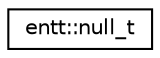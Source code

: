 digraph "Graphical Class Hierarchy"
{
 // LATEX_PDF_SIZE
  edge [fontname="Helvetica",fontsize="10",labelfontname="Helvetica",labelfontsize="10"];
  node [fontname="Helvetica",fontsize="10",shape=record];
  rankdir="LR";
  Node0 [label="entt::null_t",height=0.2,width=0.4,color="black", fillcolor="white", style="filled",URL="$structentt_1_1null__t.html",tooltip="Null object for all entity identifiers."];
}

